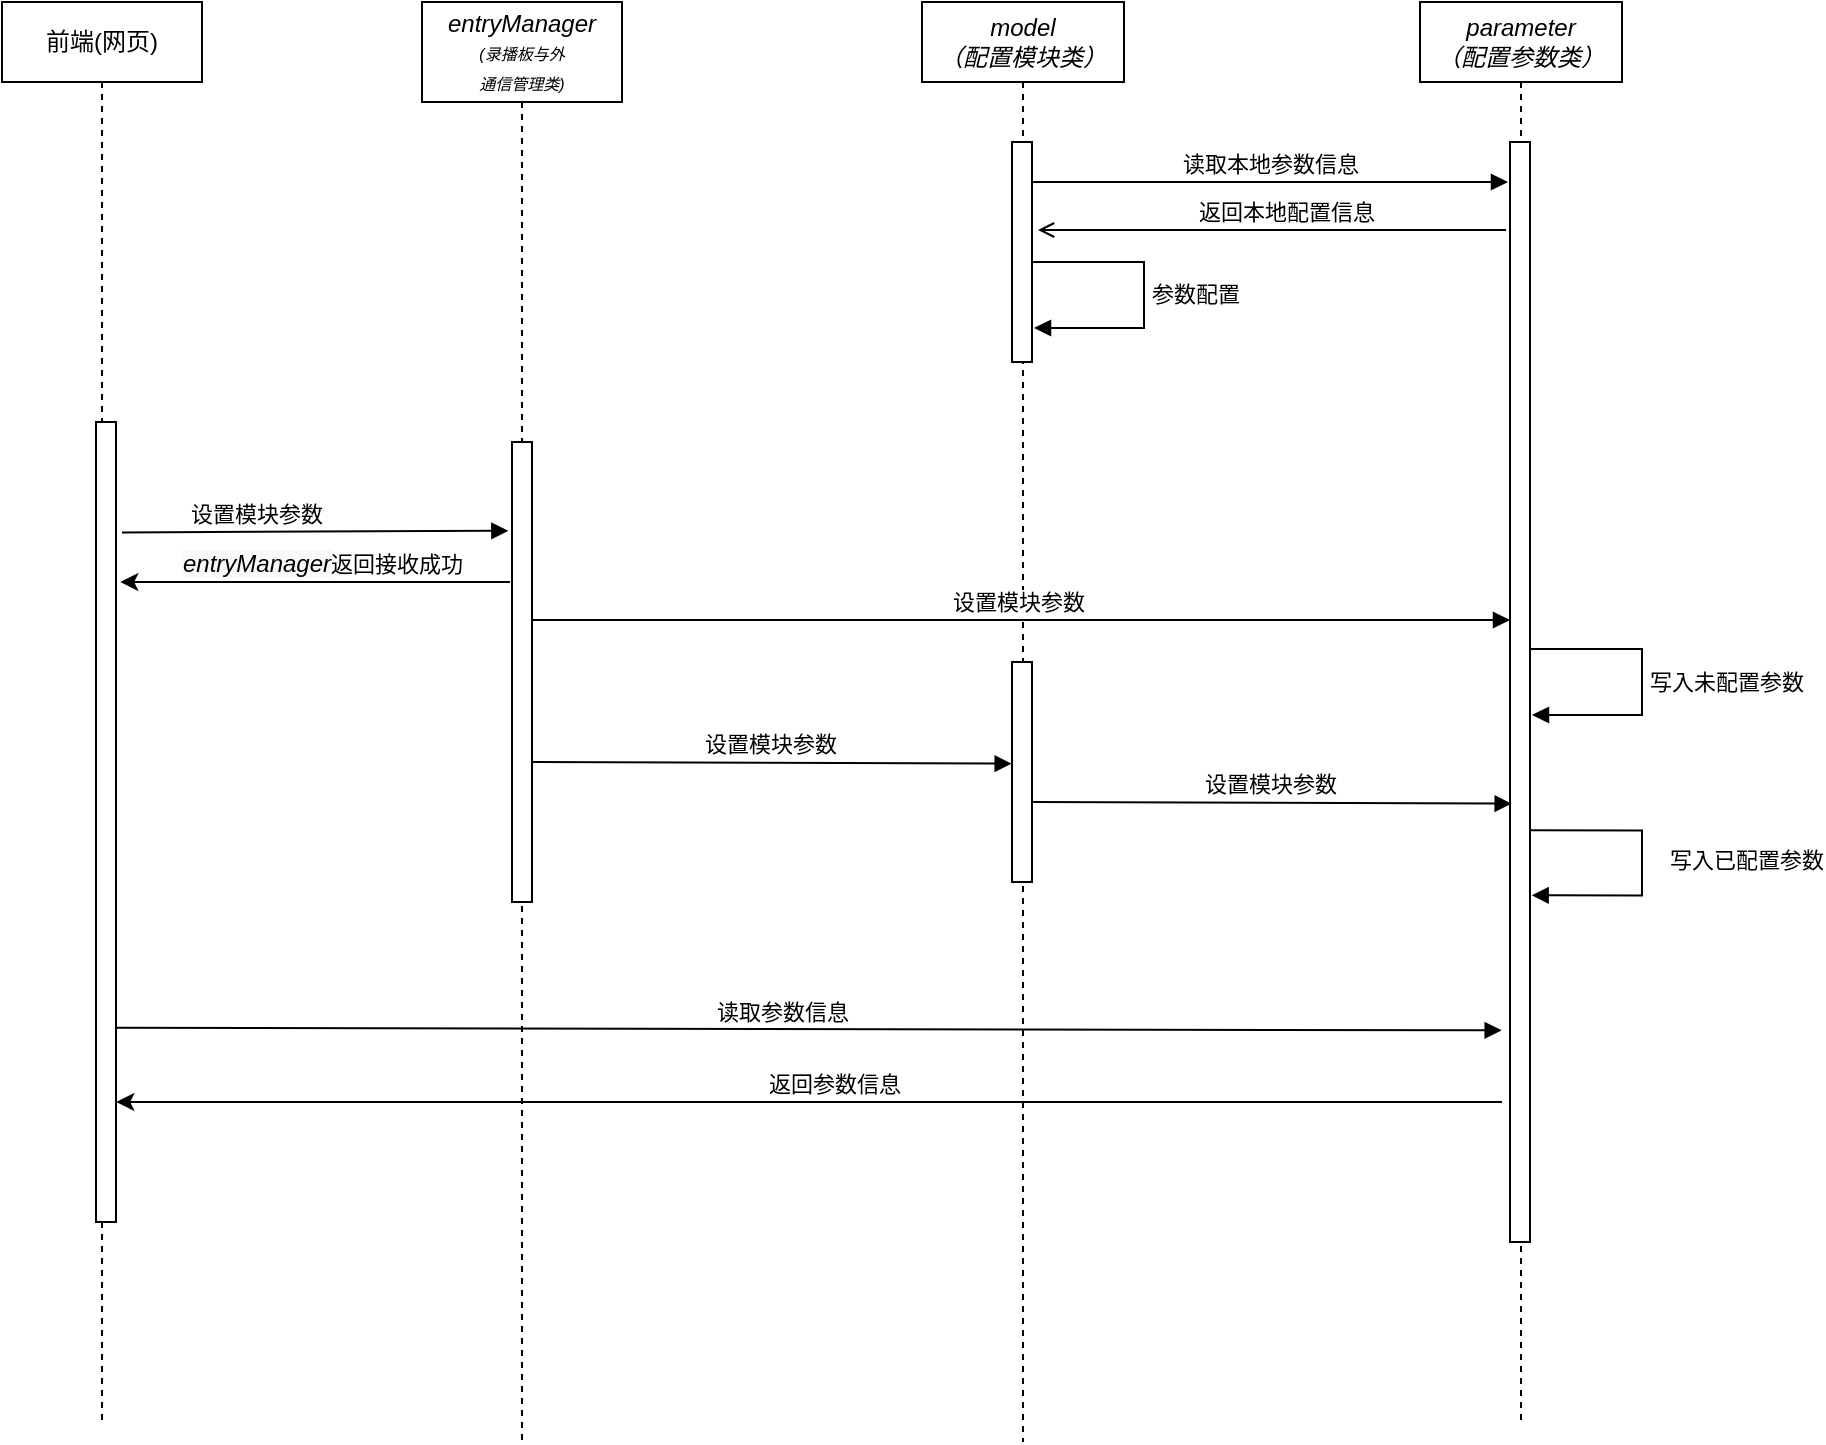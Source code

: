 <mxfile version="11.0.1" type="github"><diagram name="Page-1" id="c4acf3e9-155e-7222-9cf6-157b1a14988f"><mxGraphModel dx="1381" dy="771" grid="1" gridSize="10" guides="1" tooltips="1" connect="1" arrows="1" fold="1" page="1" pageScale="1" pageWidth="850" pageHeight="1100" background="#ffffff" math="0" shadow="0"><root><mxCell id="0"/><mxCell id="1" parent="0"/><mxCell id="B9yI50szMETjEd2v0kCB-1" value="前端(网页)" style="shape=umlLifeline;perimeter=lifelinePerimeter;whiteSpace=wrap;html=1;container=1;collapsible=0;recursiveResize=0;outlineConnect=0;" parent="1" vertex="1"><mxGeometry x="40" y="20" width="100" height="710" as="geometry"/></mxCell><mxCell id="B9yI50szMETjEd2v0kCB-4" value="" style="html=1;points=[];perimeter=orthogonalPerimeter;" parent="B9yI50szMETjEd2v0kCB-1" vertex="1"><mxGeometry x="47" y="210" width="10" height="400" as="geometry"/></mxCell><mxCell id="B9yI50szMETjEd2v0kCB-6" value="&lt;i style=&quot;white-space: nowrap&quot;&gt;entryManager&lt;br&gt;&lt;font style=&quot;font-size: 8px&quot;&gt;(录播板与外&lt;br&gt;通信管理类)&lt;/font&gt;&lt;/i&gt;" style="shape=umlLifeline;perimeter=lifelinePerimeter;whiteSpace=wrap;html=1;container=1;collapsible=0;recursiveResize=0;outlineConnect=0;size=50;" parent="1" vertex="1"><mxGeometry x="250" y="20" width="100" height="720" as="geometry"/></mxCell><mxCell id="B9yI50szMETjEd2v0kCB-8" value="" style="html=1;points=[];perimeter=orthogonalPerimeter;" parent="B9yI50szMETjEd2v0kCB-6" vertex="1"><mxGeometry x="45" y="220" width="10" height="230" as="geometry"/></mxCell><mxCell id="B9yI50szMETjEd2v0kCB-16" value="&lt;i style=&quot;white-space: nowrap&quot;&gt;model&lt;br&gt;（配置模块类）&lt;br&gt;&lt;/i&gt;" style="shape=umlLifeline;perimeter=lifelinePerimeter;whiteSpace=wrap;html=1;container=1;collapsible=0;recursiveResize=0;outlineConnect=0;" parent="1" vertex="1"><mxGeometry x="500" y="20" width="101" height="720" as="geometry"/></mxCell><mxCell id="B9yI50szMETjEd2v0kCB-18" value="" style="html=1;points=[];perimeter=orthogonalPerimeter;" parent="B9yI50szMETjEd2v0kCB-16" vertex="1"><mxGeometry x="45" y="70" width="10" height="110" as="geometry"/></mxCell><mxCell id="uyK7qhQz3kz4ibQ4stl4-6" value="" style="html=1;points=[];perimeter=orthogonalPerimeter;" vertex="1" parent="B9yI50szMETjEd2v0kCB-16"><mxGeometry x="45" y="330" width="10" height="110" as="geometry"/></mxCell><mxCell id="B9yI50szMETjEd2v0kCB-27" value="设置模块参数" style="html=1;verticalAlign=bottom;endArrow=block;exitX=1.3;exitY=0.138;exitDx=0;exitDy=0;exitPerimeter=0;entryX=-0.183;entryY=0.193;entryDx=0;entryDy=0;entryPerimeter=0;" parent="1" source="B9yI50szMETjEd2v0kCB-4" edge="1" target="B9yI50szMETjEd2v0kCB-8"><mxGeometry x="-0.3" width="80" relative="1" as="geometry"><mxPoint x="100" y="290" as="sourcePoint"/><mxPoint x="295" y="290" as="targetPoint"/><mxPoint as="offset"/></mxGeometry></mxCell><mxCell id="B9yI50szMETjEd2v0kCB-36" value="&lt;i style=&quot;font-size: 12px ; background-color: rgb(248 , 249 , 250)&quot;&gt;entryManager&lt;/i&gt;返回接收成功" style="html=1;verticalAlign=bottom;endArrow=none;exitX=1.3;exitY=0.138;exitDx=0;exitDy=0;exitPerimeter=0;startArrow=classic;startFill=1;endFill=0;" parent="1" edge="1"><mxGeometry x="0.035" width="80" relative="1" as="geometry"><mxPoint x="99.143" y="310" as="sourcePoint"/><mxPoint x="294" y="310" as="targetPoint"/><mxPoint as="offset"/></mxGeometry></mxCell><mxCell id="B9yI50szMETjEd2v0kCB-37" value="设置模块参数" style="html=1;verticalAlign=bottom;endArrow=block;exitX=1.5;exitY=0.75;exitDx=0;exitDy=0;exitPerimeter=0;" parent="1" target="uyK7qhQz3kz4ibQ4stl4-2" edge="1"><mxGeometry x="-0.006" width="80" relative="1" as="geometry"><mxPoint x="305" y="329" as="sourcePoint"/><mxPoint x="540" y="329" as="targetPoint"/><mxPoint as="offset"/></mxGeometry></mxCell><mxCell id="B9yI50szMETjEd2v0kCB-38" value="读取参数信息" style="html=1;verticalAlign=bottom;endArrow=block;exitX=1.3;exitY=0.138;exitDx=0;exitDy=0;exitPerimeter=0;entryX=-0.4;entryY=0.802;entryDx=0;entryDy=0;entryPerimeter=0;" parent="1" edge="1"><mxGeometry x="-0.039" y="-1" width="80" relative="1" as="geometry"><mxPoint x="97.143" y="532.857" as="sourcePoint"/><mxPoint x="789.833" y="534.167" as="targetPoint"/><mxPoint as="offset"/></mxGeometry></mxCell><mxCell id="B9yI50szMETjEd2v0kCB-41" value="返回参数信息" style="html=1;verticalAlign=bottom;endArrow=none;exitX=1.3;exitY=0.138;exitDx=0;exitDy=0;exitPerimeter=0;startArrow=classic;startFill=1;endFill=0;" parent="1" edge="1"><mxGeometry x="0.035" width="80" relative="1" as="geometry"><mxPoint x="97.143" y="570" as="sourcePoint"/><mxPoint x="790" y="570" as="targetPoint"/><mxPoint as="offset"/></mxGeometry></mxCell><mxCell id="uyK7qhQz3kz4ibQ4stl4-1" value="&lt;i&gt;&lt;span style=&quot;white-space: nowrap&quot;&gt;parameter&lt;br&gt;（配置参数类）&lt;/span&gt;&lt;br&gt;&lt;/i&gt;" style="shape=umlLifeline;perimeter=lifelinePerimeter;whiteSpace=wrap;html=1;container=1;collapsible=0;recursiveResize=0;outlineConnect=0;" vertex="1" parent="1"><mxGeometry x="749" y="20" width="101" height="710" as="geometry"/></mxCell><mxCell id="uyK7qhQz3kz4ibQ4stl4-2" value="" style="html=1;points=[];perimeter=orthogonalPerimeter;" vertex="1" parent="uyK7qhQz3kz4ibQ4stl4-1"><mxGeometry x="45" y="70" width="10" height="550" as="geometry"/></mxCell><mxCell id="uyK7qhQz3kz4ibQ4stl4-3" value="读取本地参数信息" style="html=1;verticalAlign=bottom;endArrow=block;exitX=1.5;exitY=0.75;exitDx=0;exitDy=0;exitPerimeter=0;" edge="1" parent="1"><mxGeometry x="-0.006" width="80" relative="1" as="geometry"><mxPoint x="555" y="110" as="sourcePoint"/><mxPoint x="793" y="110" as="targetPoint"/><mxPoint as="offset"/></mxGeometry></mxCell><mxCell id="uyK7qhQz3kz4ibQ4stl4-4" value="返回本地配置信息" style="html=1;verticalAlign=bottom;endArrow=none;exitX=1.5;exitY=0.75;exitDx=0;exitDy=0;exitPerimeter=0;startArrow=open;startFill=0;endFill=0;" edge="1" parent="1"><mxGeometry x="0.061" width="80" relative="1" as="geometry"><mxPoint x="558" y="134" as="sourcePoint"/><mxPoint x="792" y="134" as="targetPoint"/><mxPoint as="offset"/></mxGeometry></mxCell><mxCell id="uyK7qhQz3kz4ibQ4stl4-5" value="参数配置" style="edgeStyle=orthogonalEdgeStyle;html=1;align=left;spacingLeft=2;endArrow=block;rounded=0;entryX=1;entryY=0.775;entryDx=0;entryDy=0;entryPerimeter=0;" edge="1" parent="1"><mxGeometry relative="1" as="geometry"><mxPoint x="555" y="150" as="sourcePoint"/><Array as="points"><mxPoint x="611" y="150"/><mxPoint x="611" y="183"/></Array><mxPoint x="556" y="183" as="targetPoint"/></mxGeometry></mxCell><mxCell id="uyK7qhQz3kz4ibQ4stl4-7" value="写入未配置参数" style="edgeStyle=orthogonalEdgeStyle;html=1;align=left;spacingLeft=2;endArrow=block;rounded=0;entryX=1;entryY=0.775;entryDx=0;entryDy=0;entryPerimeter=0;" edge="1" parent="1"><mxGeometry relative="1" as="geometry"><mxPoint x="804" y="343.5" as="sourcePoint"/><Array as="points"><mxPoint x="860" y="343.5"/><mxPoint x="860" y="376.5"/></Array><mxPoint x="805" y="376.5" as="targetPoint"/></mxGeometry></mxCell><mxCell id="uyK7qhQz3kz4ibQ4stl4-8" value="设置模块参数" style="html=1;verticalAlign=bottom;endArrow=block;exitX=1.5;exitY=0.75;exitDx=0;exitDy=0;exitPerimeter=0;entryX=-0.019;entryY=0.093;entryDx=0;entryDy=0;entryPerimeter=0;" edge="1" parent="1"><mxGeometry x="-0.006" width="80" relative="1" as="geometry"><mxPoint x="305" y="400" as="sourcePoint"/><mxPoint x="544.833" y="400.833" as="targetPoint"/><mxPoint as="offset"/></mxGeometry></mxCell><mxCell id="uyK7qhQz3kz4ibQ4stl4-9" value="设置模块参数" style="html=1;verticalAlign=bottom;endArrow=block;exitX=1.5;exitY=0.75;exitDx=0;exitDy=0;exitPerimeter=0;entryX=-0.019;entryY=0.093;entryDx=0;entryDy=0;entryPerimeter=0;" edge="1" parent="1"><mxGeometry x="-0.006" width="80" relative="1" as="geometry"><mxPoint x="555" y="420" as="sourcePoint"/><mxPoint x="794.833" y="420.833" as="targetPoint"/><mxPoint as="offset"/></mxGeometry></mxCell><mxCell id="uyK7qhQz3kz4ibQ4stl4-10" value="写入已配置参数" style="edgeStyle=orthogonalEdgeStyle;html=1;align=left;spacingLeft=2;endArrow=block;rounded=0;entryX=1;entryY=0.775;entryDx=0;entryDy=0;entryPerimeter=0;" edge="1" parent="1"><mxGeometry x="-0.221" y="-19" relative="1" as="geometry"><mxPoint x="804" y="434.167" as="sourcePoint"/><Array as="points"><mxPoint x="860" y="434"/><mxPoint x="860" y="467"/></Array><mxPoint x="804.833" y="466.667" as="targetPoint"/><mxPoint x="29" y="15" as="offset"/></mxGeometry></mxCell></root></mxGraphModel></diagram></mxfile>